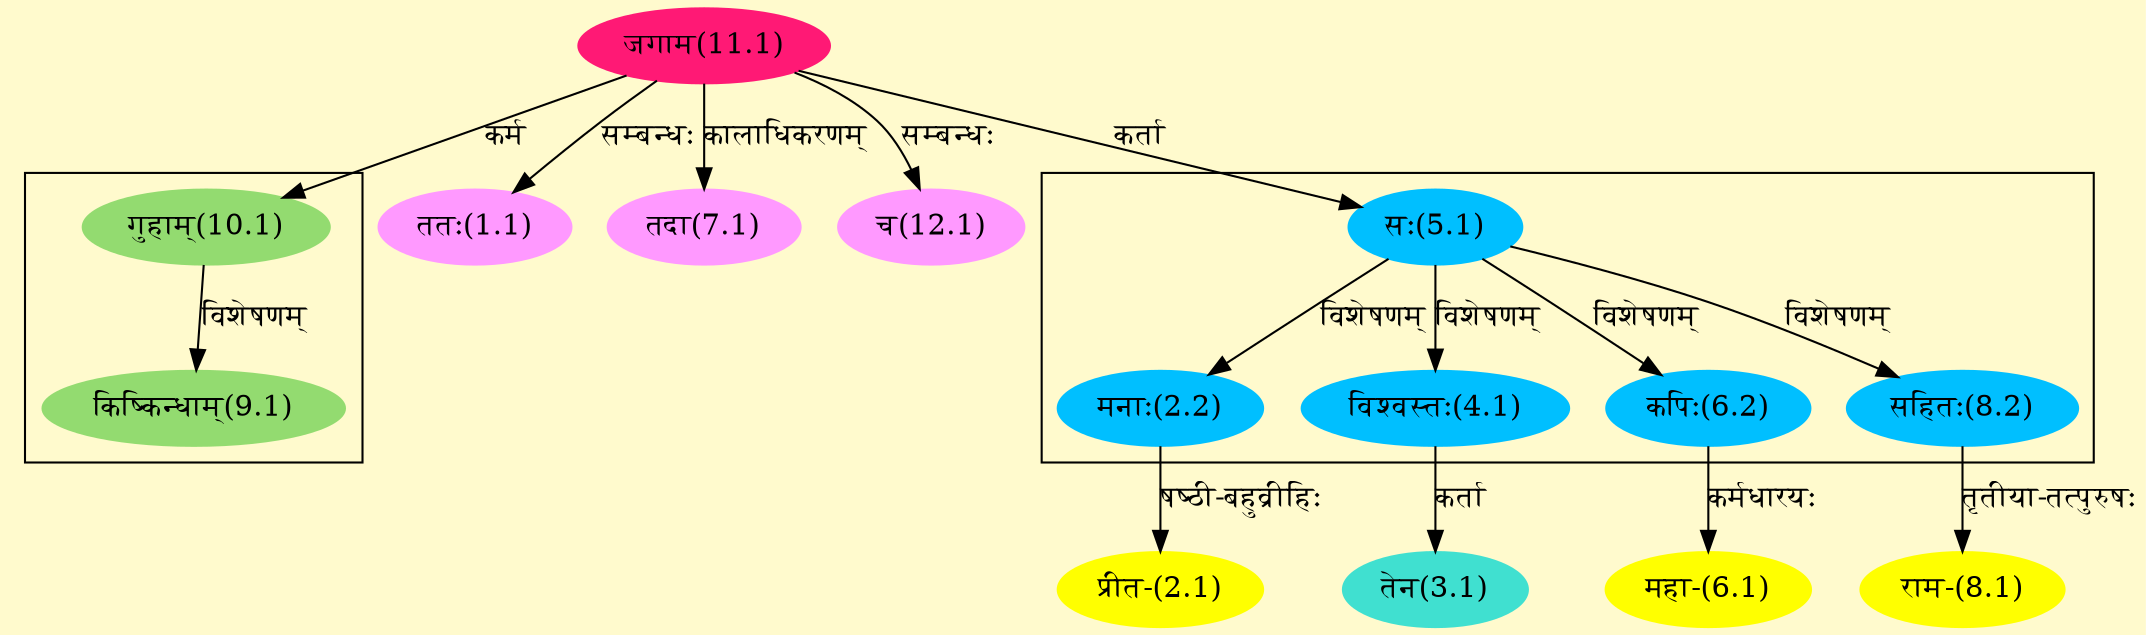 digraph G{
rankdir=BT;
 compound=true;
 bgcolor="lemonchiffon1";

subgraph cluster_1{
Node2_2 [style=filled, color="#00BFFF" label = "मनाः(2.2)"]
Node5_1 [style=filled, color="#00BFFF" label = "सः(5.1)"]
Node4_1 [style=filled, color="#00BFFF" label = "विश्वस्तः(4.1)"]
Node6_2 [style=filled, color="#00BFFF" label = "कपिः(6.2)"]
Node8_2 [style=filled, color="#00BFFF" label = "सहितः(8.2)"]

}

subgraph cluster_2{
Node9_1 [style=filled, color="#93DB70" label = "किष्किन्धाम्(9.1)"]
Node10_1 [style=filled, color="#93DB70" label = "गुहाम्(10.1)"]

}
Node1_1 [style=filled, color="#FF99FF" label = "ततः(1.1)"]
Node11_1 [style=filled, color="#FF1975" label = "जगाम(11.1)"]
Node2_1 [style=filled, color="#FFFF00" label = "प्रीत-(2.1)"]
Node2_2 [style=filled, color="#00BFFF" label = "मनाः(2.2)"]
Node3_1 [style=filled, color="#40E0D0" label = "तेन(3.1)"]
Node4_1 [style=filled, color="#00BFFF" label = "विश्वस्तः(4.1)"]
Node5_1 [style=filled, color="#00BFFF" label = "सः(5.1)"]
Node6_1 [style=filled, color="#FFFF00" label = "महा-(6.1)"]
Node6_2 [style=filled, color="#00BFFF" label = "कपिः(6.2)"]
Node7_1 [style=filled, color="#FF99FF" label = "तदा(7.1)"]
Node8_1 [style=filled, color="#FFFF00" label = "राम-(8.1)"]
Node8_2 [style=filled, color="#00BFFF" label = "सहितः(8.2)"]
Node10_1 [style=filled, color="#93DB70" label = "गुहाम्(10.1)"]
Node [style=filled, color="" label = "()"]
Node12_1 [style=filled, color="#FF99FF" label = "च(12.1)"]
/* Start of Relations section */

Node1_1 -> Node11_1 [  label="सम्बन्धः"  dir="back" ]
Node2_1 -> Node2_2 [  label="षष्ठी-बहुव्रीहिः"  dir="back" ]
Node2_2 -> Node5_1 [  label="विशेषणम्"  dir="back" ]
Node3_1 -> Node4_1 [  label="कर्ता"  dir="back" ]
Node4_1 -> Node5_1 [  label="विशेषणम्"  dir="back" ]
Node5_1 -> Node11_1 [  label="कर्ता"  dir="back" ]
Node6_1 -> Node6_2 [  label="कर्मधारयः"  dir="back" ]
Node6_2 -> Node5_1 [  label="विशेषणम्"  dir="back" ]
Node7_1 -> Node11_1 [  label="कालाधिकरणम्"  dir="back" ]
Node8_1 -> Node8_2 [  label="तृतीया-तत्पुरुषः"  dir="back" ]
Node8_2 -> Node5_1 [  label="विशेषणम्"  dir="back" ]
Node9_1 -> Node10_1 [  label="विशेषणम्"  dir="back" ]
Node10_1 -> Node11_1 [  label="कर्म"  dir="back" ]
Node12_1 -> Node11_1 [  label="सम्बन्धः"  dir="back" ]
}
